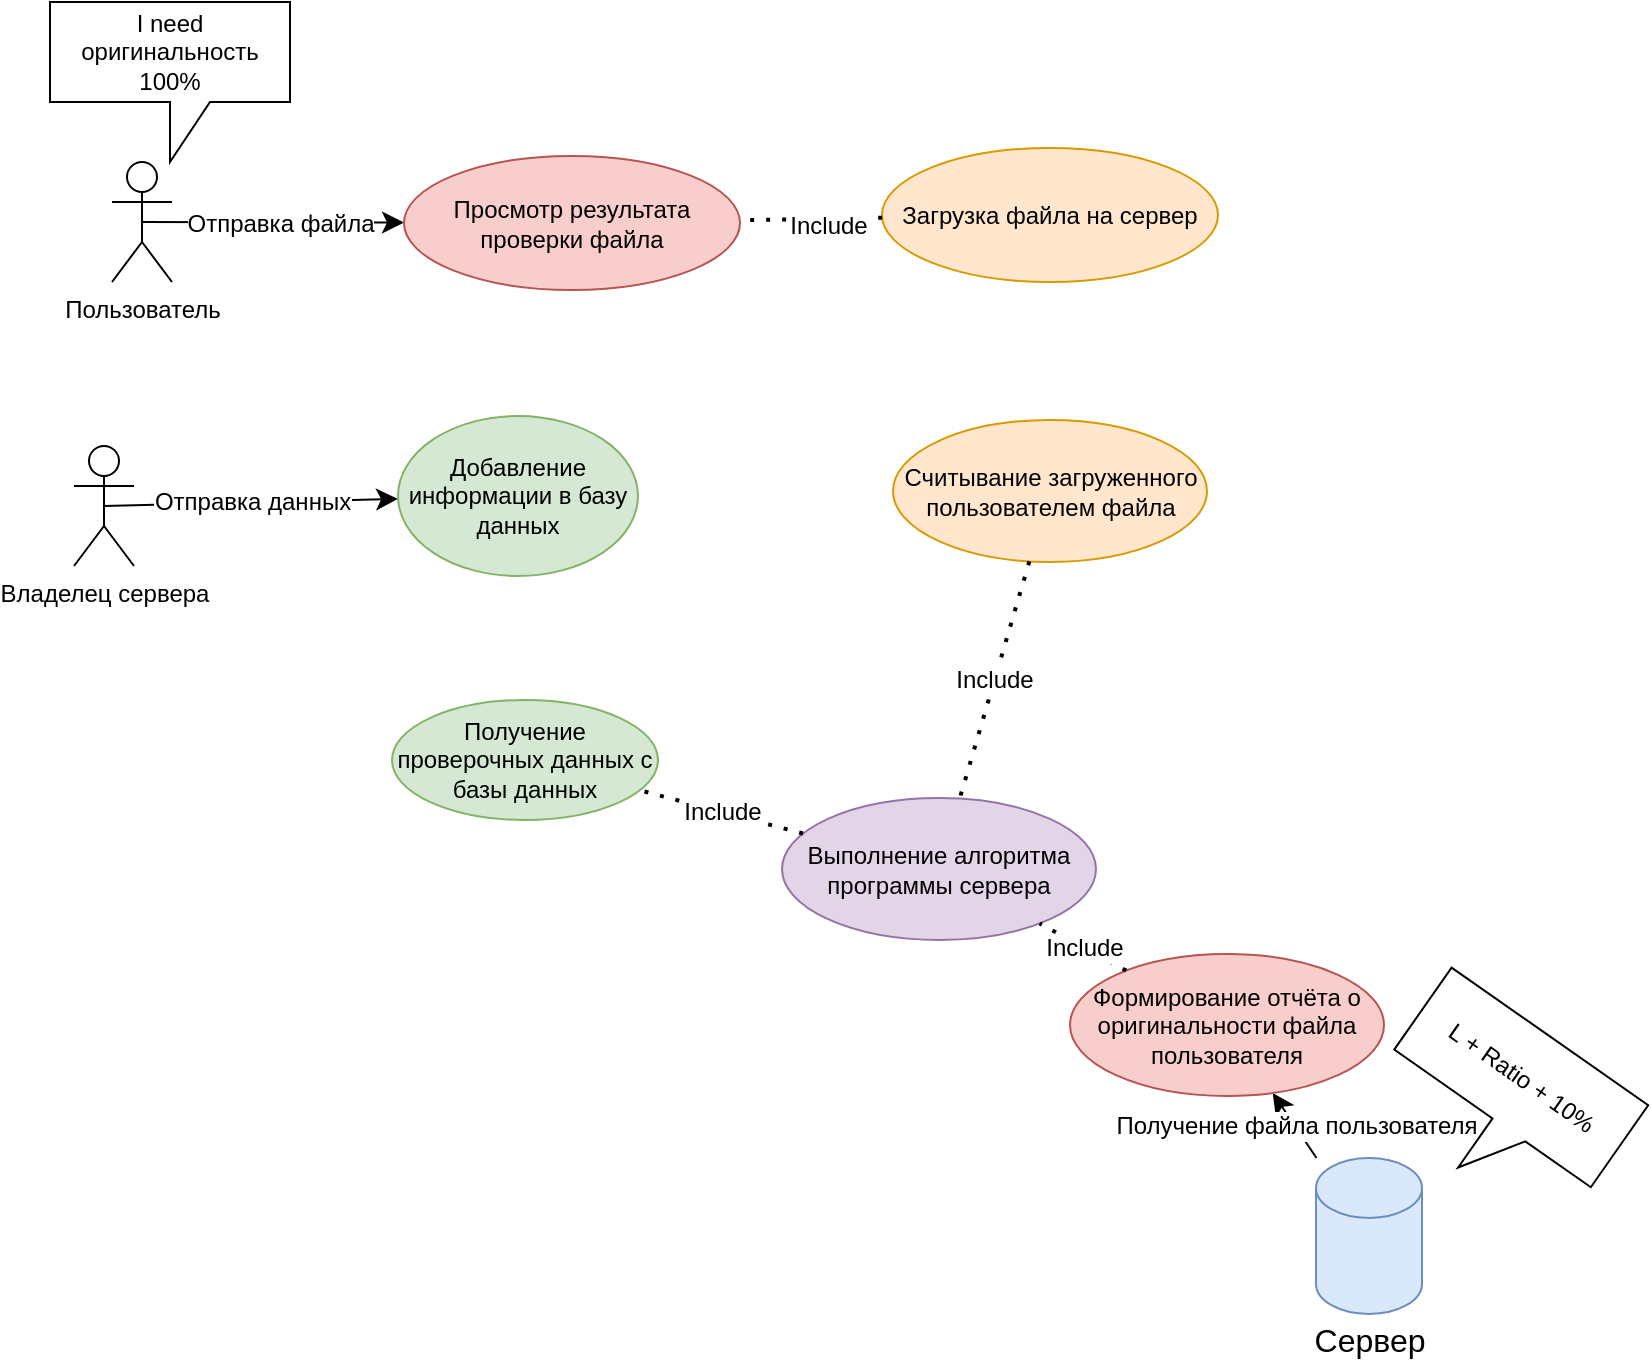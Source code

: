 <mxfile version="23.1.3" type="github">
  <diagram name="Страница — 1" id="qo7mLrB6tLQQB5oeiX6B">
    <mxGraphModel dx="1834" dy="1201" grid="0" gridSize="10" guides="1" tooltips="1" connect="1" arrows="1" fold="1" page="0" pageScale="1" pageWidth="827" pageHeight="1169" math="0" shadow="0">
      <root>
        <mxCell id="0" />
        <mxCell id="1" parent="0" />
        <mxCell id="s-Eo4vCzc_3h1zsL-8KX-22" style="edgeStyle=none;curved=1;rounded=0;orthogonalLoop=1;jettySize=auto;html=1;exitX=0.5;exitY=0.5;exitDx=0;exitDy=0;exitPerimeter=0;fontSize=12;startSize=8;endSize=8;" edge="1" parent="1" source="s-Eo4vCzc_3h1zsL-8KX-1" target="s-Eo4vCzc_3h1zsL-8KX-24">
          <mxGeometry relative="1" as="geometry">
            <mxPoint x="159" y="43" as="targetPoint" />
          </mxGeometry>
        </mxCell>
        <mxCell id="s-Eo4vCzc_3h1zsL-8KX-40" value="Отправка файла" style="edgeLabel;html=1;align=center;verticalAlign=middle;resizable=0;points=[];;fontSize=12;" vertex="1" connectable="0" parent="s-Eo4vCzc_3h1zsL-8KX-22">
          <mxGeometry x="0.057" y="-1" relative="1" as="geometry">
            <mxPoint as="offset" />
          </mxGeometry>
        </mxCell>
        <mxCell id="s-Eo4vCzc_3h1zsL-8KX-1" value="Пользователь" style="shape=umlActor;verticalLabelPosition=bottom;verticalAlign=top;html=1;outlineConnect=0;rotation=0;" vertex="1" parent="1">
          <mxGeometry x="-49" y="9" width="30" height="60" as="geometry" />
        </mxCell>
        <mxCell id="s-Eo4vCzc_3h1zsL-8KX-4" value="Загрузка файла на сервер" style="ellipse;whiteSpace=wrap;html=1;fillColor=#ffe6cc;strokeColor=#d79b00;" vertex="1" parent="1">
          <mxGeometry x="336" y="2" width="168" height="67" as="geometry" />
        </mxCell>
        <mxCell id="s-Eo4vCzc_3h1zsL-8KX-5" value="" style="shape=cylinder3;whiteSpace=wrap;html=1;boundedLbl=1;backgroundOutline=1;size=15;fillColor=#dae8fc;strokeColor=#6c8ebf;" vertex="1" parent="1">
          <mxGeometry x="553" y="507" width="53" height="78" as="geometry" />
        </mxCell>
        <mxCell id="s-Eo4vCzc_3h1zsL-8KX-6" value="Сервер" style="text;html=1;align=center;verticalAlign=middle;whiteSpace=wrap;rounded=0;;fontSize=16;" vertex="1" parent="1">
          <mxGeometry x="549.5" y="583" width="60" height="30" as="geometry" />
        </mxCell>
        <mxCell id="s-Eo4vCzc_3h1zsL-8KX-9" style="edgeStyle=none;curved=1;rounded=0;orthogonalLoop=1;jettySize=auto;html=1;exitX=0.5;exitY=0.5;exitDx=0;exitDy=0;exitPerimeter=0;fontSize=12;startSize=8;endSize=8;" edge="1" parent="1" source="s-Eo4vCzc_3h1zsL-8KX-7" target="s-Eo4vCzc_3h1zsL-8KX-8">
          <mxGeometry relative="1" as="geometry" />
        </mxCell>
        <mxCell id="s-Eo4vCzc_3h1zsL-8KX-10" value="Отправка данных" style="edgeLabel;html=1;align=center;verticalAlign=middle;resizable=0;points=[];;fontSize=12;" vertex="1" connectable="0" parent="s-Eo4vCzc_3h1zsL-8KX-9">
          <mxGeometry relative="1" as="geometry">
            <mxPoint as="offset" />
          </mxGeometry>
        </mxCell>
        <mxCell id="s-Eo4vCzc_3h1zsL-8KX-7" value="Владелец сервера" style="shape=umlActor;verticalLabelPosition=bottom;verticalAlign=top;html=1;outlineConnect=0;" vertex="1" parent="1">
          <mxGeometry x="-68" y="151" width="30" height="60" as="geometry" />
        </mxCell>
        <mxCell id="s-Eo4vCzc_3h1zsL-8KX-8" value="Добавление информации в базу данных" style="ellipse;whiteSpace=wrap;html=1;fillColor=#d5e8d4;strokeColor=#82b366;" vertex="1" parent="1">
          <mxGeometry x="94" y="136" width="120" height="80" as="geometry" />
        </mxCell>
        <mxCell id="s-Eo4vCzc_3h1zsL-8KX-23" value="" style="endArrow=none;dashed=1;html=1;dashPattern=1 3;strokeWidth=2;rounded=0;fontSize=12;startSize=8;endSize=8;" edge="1" parent="1" source="s-Eo4vCzc_3h1zsL-8KX-4" target="s-Eo4vCzc_3h1zsL-8KX-24">
          <mxGeometry width="50" height="50" relative="1" as="geometry">
            <mxPoint x="276" y="76" as="sourcePoint" />
            <mxPoint x="328" y="48" as="targetPoint" />
          </mxGeometry>
        </mxCell>
        <mxCell id="s-Eo4vCzc_3h1zsL-8KX-26" value="Include" style="edgeLabel;html=1;align=center;verticalAlign=middle;resizable=0;points=[];;fontSize=12;" vertex="1" connectable="0" parent="s-Eo4vCzc_3h1zsL-8KX-23">
          <mxGeometry x="-0.234" y="3" relative="1" as="geometry">
            <mxPoint as="offset" />
          </mxGeometry>
        </mxCell>
        <mxCell id="s-Eo4vCzc_3h1zsL-8KX-24" value="Просмотр результата проверки файла" style="ellipse;whiteSpace=wrap;html=1;fillColor=#f8cecc;strokeColor=#b85450;" vertex="1" parent="1">
          <mxGeometry x="97" y="6" width="168" height="67" as="geometry" />
        </mxCell>
        <mxCell id="s-Eo4vCzc_3h1zsL-8KX-27" value="Считывание загруженного пользователем файла" style="ellipse;whiteSpace=wrap;html=1;fillColor=#ffe6cc;strokeColor=#d79b00;" vertex="1" parent="1">
          <mxGeometry x="341.5" y="138" width="157" height="71" as="geometry" />
        </mxCell>
        <mxCell id="s-Eo4vCzc_3h1zsL-8KX-28" value="" style="endArrow=classic;html=1;rounded=0;fontSize=12;startSize=8;endSize=8;" edge="1" parent="1" source="s-Eo4vCzc_3h1zsL-8KX-5" target="s-Eo4vCzc_3h1zsL-8KX-32">
          <mxGeometry width="50" height="50" relative="1" as="geometry">
            <mxPoint x="249" y="336" as="sourcePoint" />
            <mxPoint x="299" y="286" as="targetPoint" />
          </mxGeometry>
        </mxCell>
        <mxCell id="s-Eo4vCzc_3h1zsL-8KX-41" value="Получение файла пользователя" style="edgeLabel;html=1;align=center;verticalAlign=middle;resizable=0;points=[];;fontSize=12;" vertex="1" connectable="0" parent="s-Eo4vCzc_3h1zsL-8KX-28">
          <mxGeometry relative="1" as="geometry">
            <mxPoint as="offset" />
          </mxGeometry>
        </mxCell>
        <mxCell id="s-Eo4vCzc_3h1zsL-8KX-29" value="I need оригинальность 100%" style="shape=callout;whiteSpace=wrap;html=1;perimeter=calloutPerimeter;" vertex="1" parent="1">
          <mxGeometry x="-80" y="-71" width="120" height="80" as="geometry" />
        </mxCell>
        <mxCell id="s-Eo4vCzc_3h1zsL-8KX-30" value="L + Ratio + 10%" style="shape=callout;whiteSpace=wrap;html=1;perimeter=calloutPerimeter;rotation=35;" vertex="1" parent="1">
          <mxGeometry x="587" y="439" width="120" height="80" as="geometry" />
        </mxCell>
        <mxCell id="s-Eo4vCzc_3h1zsL-8KX-31" value="Выполнение алгоритма программы сервера" style="ellipse;whiteSpace=wrap;html=1;fillColor=#e1d5e7;strokeColor=#9673a6;" vertex="1" parent="1">
          <mxGeometry x="286" y="327" width="157" height="71" as="geometry" />
        </mxCell>
        <mxCell id="s-Eo4vCzc_3h1zsL-8KX-32" value="Формирование отчёта о оригинальности файла пользователя" style="ellipse;whiteSpace=wrap;html=1;fillColor=#f8cecc;strokeColor=#b85450;" vertex="1" parent="1">
          <mxGeometry x="430" y="405" width="157" height="71" as="geometry" />
        </mxCell>
        <mxCell id="s-Eo4vCzc_3h1zsL-8KX-33" value="" style="endArrow=none;dashed=1;html=1;dashPattern=1 3;strokeWidth=2;rounded=0;fontSize=12;startSize=8;endSize=8;" edge="1" parent="1" source="s-Eo4vCzc_3h1zsL-8KX-32" target="s-Eo4vCzc_3h1zsL-8KX-31">
          <mxGeometry width="50" height="50" relative="1" as="geometry">
            <mxPoint x="267" y="352" as="sourcePoint" />
            <mxPoint x="196" y="353" as="targetPoint" />
          </mxGeometry>
        </mxCell>
        <mxCell id="s-Eo4vCzc_3h1zsL-8KX-34" value="Include" style="edgeLabel;html=1;align=center;verticalAlign=middle;resizable=0;points=[];;fontSize=12;" vertex="1" connectable="0" parent="s-Eo4vCzc_3h1zsL-8KX-33">
          <mxGeometry relative="1" as="geometry">
            <mxPoint as="offset" />
          </mxGeometry>
        </mxCell>
        <mxCell id="s-Eo4vCzc_3h1zsL-8KX-35" value="" style="endArrow=none;dashed=1;html=1;dashPattern=1 3;strokeWidth=2;rounded=0;fontSize=12;startSize=8;endSize=8;" edge="1" parent="1" source="s-Eo4vCzc_3h1zsL-8KX-27" target="s-Eo4vCzc_3h1zsL-8KX-31">
          <mxGeometry width="50" height="50" relative="1" as="geometry">
            <mxPoint x="263" y="457" as="sourcePoint" />
            <mxPoint x="188" y="459" as="targetPoint" />
          </mxGeometry>
        </mxCell>
        <mxCell id="s-Eo4vCzc_3h1zsL-8KX-36" value="Include" style="edgeLabel;html=1;align=center;verticalAlign=middle;resizable=0;points=[];;fontSize=12;" vertex="1" connectable="0" parent="s-Eo4vCzc_3h1zsL-8KX-35">
          <mxGeometry relative="1" as="geometry">
            <mxPoint as="offset" />
          </mxGeometry>
        </mxCell>
        <mxCell id="s-Eo4vCzc_3h1zsL-8KX-37" value="Получение проверочных данных с базы данных" style="ellipse;whiteSpace=wrap;html=1;fillColor=#d5e8d4;strokeColor=#82b366;" vertex="1" parent="1">
          <mxGeometry x="91" y="278" width="133" height="60" as="geometry" />
        </mxCell>
        <mxCell id="s-Eo4vCzc_3h1zsL-8KX-38" value="" style="endArrow=none;dashed=1;html=1;dashPattern=1 3;strokeWidth=2;rounded=0;fontSize=12;startSize=8;endSize=8;" edge="1" parent="1" source="s-Eo4vCzc_3h1zsL-8KX-31" target="s-Eo4vCzc_3h1zsL-8KX-37">
          <mxGeometry width="50" height="50" relative="1" as="geometry">
            <mxPoint x="367" y="578" as="sourcePoint" />
            <mxPoint x="366" y="545" as="targetPoint" />
          </mxGeometry>
        </mxCell>
        <mxCell id="s-Eo4vCzc_3h1zsL-8KX-39" value="Include" style="edgeLabel;html=1;align=center;verticalAlign=middle;resizable=0;points=[];;fontSize=12;" vertex="1" connectable="0" parent="s-Eo4vCzc_3h1zsL-8KX-38">
          <mxGeometry relative="1" as="geometry">
            <mxPoint as="offset" />
          </mxGeometry>
        </mxCell>
      </root>
    </mxGraphModel>
  </diagram>
</mxfile>
